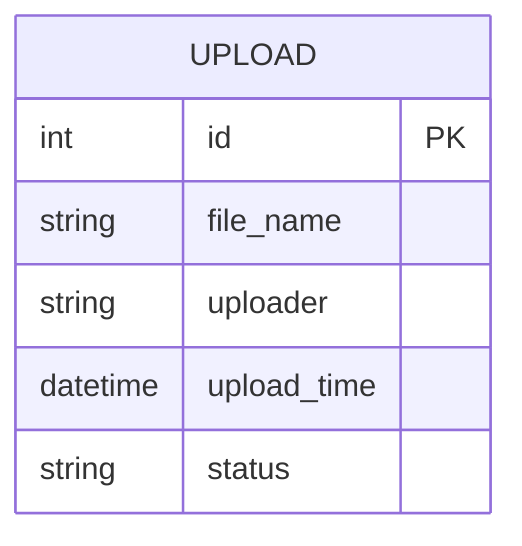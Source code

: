 erDiagram
    UPLOAD {
        int id PK
        string file_name
        string uploader
        datetime upload_time
        string status
    }